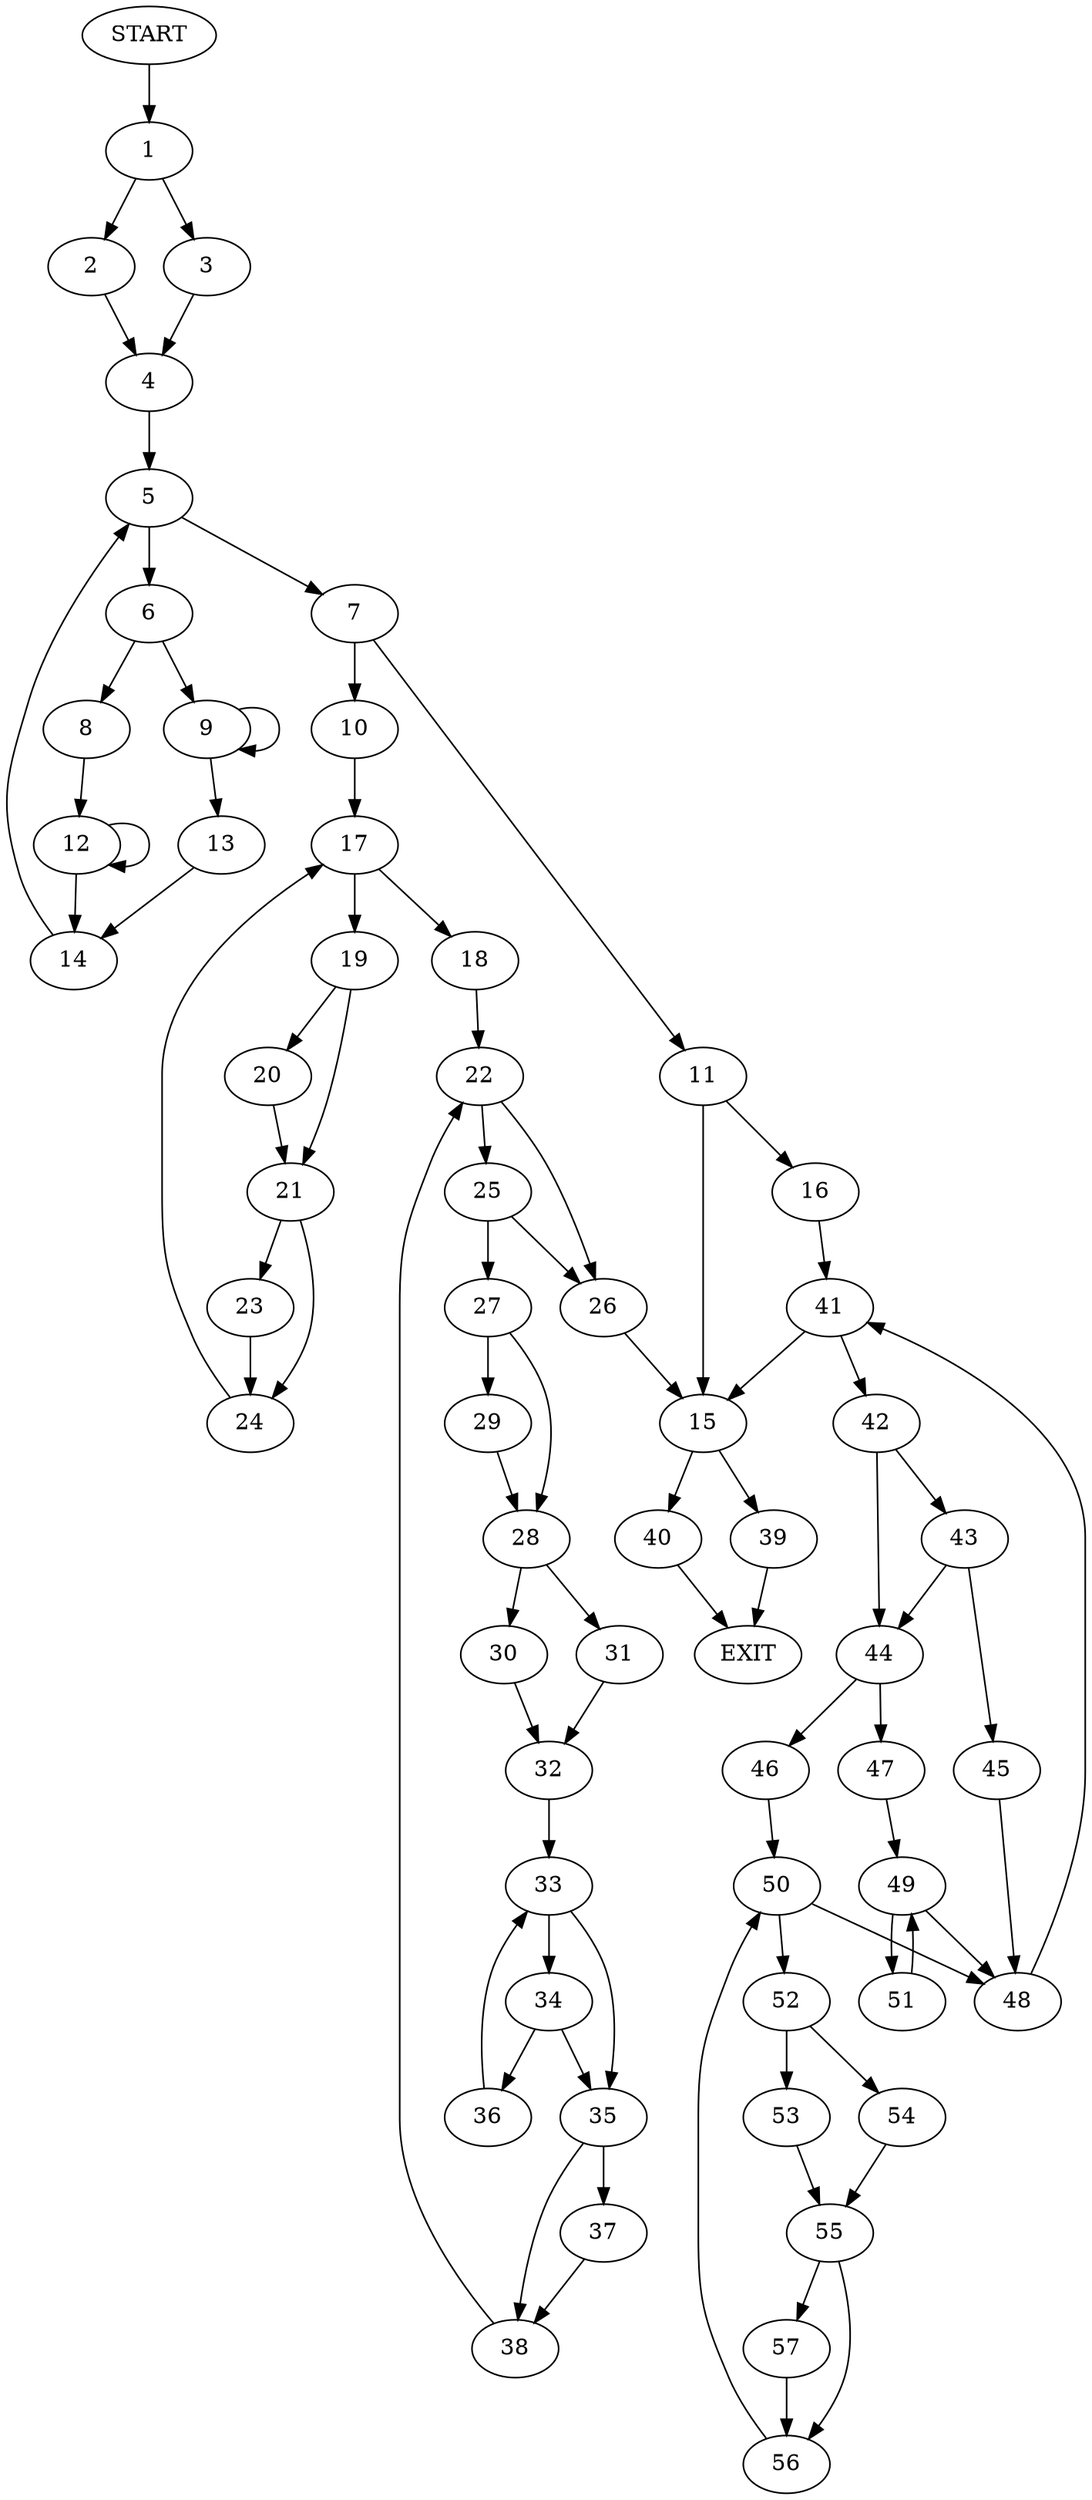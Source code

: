 digraph {
0 [label="START"]
58 [label="EXIT"]
0 -> 1
1 -> 2
1 -> 3
2 -> 4
3 -> 4
4 -> 5
5 -> 6
5 -> 7
6 -> 8
6 -> 9
7 -> 10
7 -> 11
8 -> 12
9 -> 13
9 -> 9
13 -> 14
14 -> 5
12 -> 12
12 -> 14
11 -> 15
11 -> 16
10 -> 17
17 -> 18
17 -> 19
19 -> 20
19 -> 21
18 -> 22
21 -> 23
21 -> 24
20 -> 21
24 -> 17
23 -> 24
22 -> 25
22 -> 26
26 -> 15
25 -> 26
25 -> 27
27 -> 28
27 -> 29
29 -> 28
28 -> 30
28 -> 31
30 -> 32
31 -> 32
32 -> 33
33 -> 34
33 -> 35
34 -> 36
34 -> 35
35 -> 37
35 -> 38
36 -> 33
38 -> 22
37 -> 38
15 -> 39
15 -> 40
16 -> 41
41 -> 42
41 -> 15
42 -> 43
42 -> 44
43 -> 44
43 -> 45
44 -> 46
44 -> 47
45 -> 48
48 -> 41
47 -> 49
46 -> 50
49 -> 51
49 -> 48
51 -> 49
50 -> 52
50 -> 48
52 -> 53
52 -> 54
54 -> 55
53 -> 55
55 -> 56
55 -> 57
57 -> 56
56 -> 50
40 -> 58
39 -> 58
}

